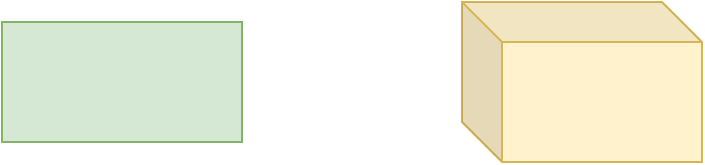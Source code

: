 <mxfile version="18.1.3" type="github">
  <diagram id="6qBIIyij7JlT-GvtMwbE" name="第 1 页">
    <mxGraphModel dx="942" dy="672" grid="1" gridSize="10" guides="1" tooltips="1" connect="1" arrows="1" fold="1" page="1" pageScale="1" pageWidth="827" pageHeight="1169" math="0" shadow="0">
      <root>
        <mxCell id="0" />
        <mxCell id="1" parent="0" />
        <mxCell id="J6ucpm2bT79rDRNBvr2A-1" value="" style="rounded=0;whiteSpace=wrap;html=1;fillColor=#d5e8d4;strokeColor=#82b366;" vertex="1" parent="1">
          <mxGeometry x="90" y="140" width="120" height="60" as="geometry" />
        </mxCell>
        <mxCell id="J6ucpm2bT79rDRNBvr2A-2" value="" style="shape=cube;whiteSpace=wrap;html=1;boundedLbl=1;backgroundOutline=1;darkOpacity=0.05;darkOpacity2=0.1;fillColor=#fff2cc;strokeColor=#d6b656;" vertex="1" parent="1">
          <mxGeometry x="320" y="130" width="120" height="80" as="geometry" />
        </mxCell>
      </root>
    </mxGraphModel>
  </diagram>
</mxfile>

